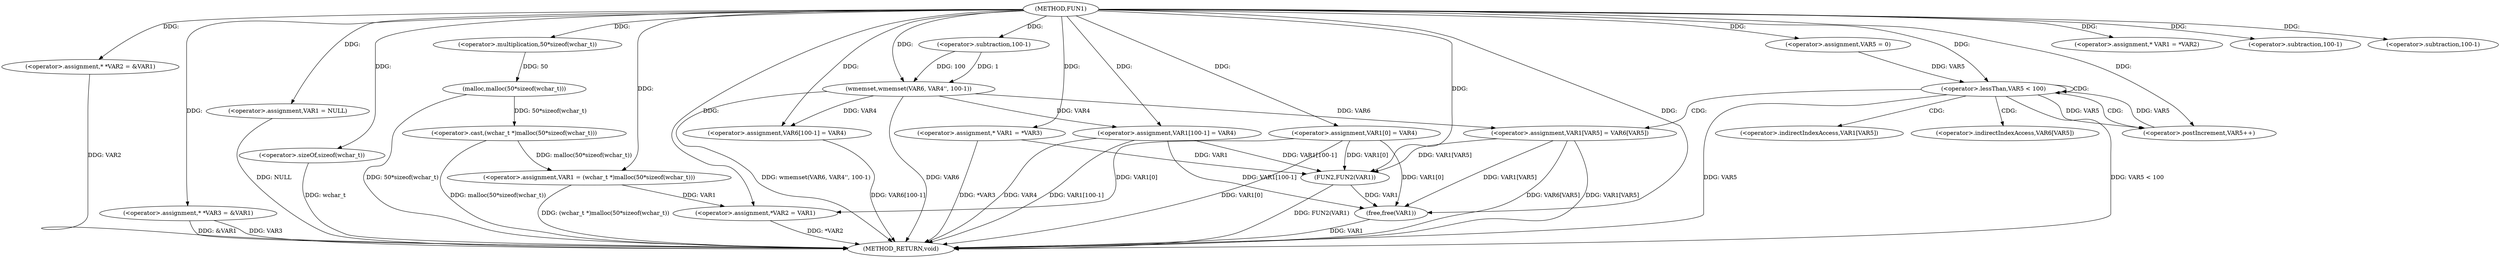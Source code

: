 digraph FUN1 {  
"1000100" [label = "(METHOD,FUN1)" ]
"1000190" [label = "(METHOD_RETURN,void)" ]
"1000104" [label = "(<operator>.assignment,* *VAR2 = &VAR1)" ]
"1000109" [label = "(<operator>.assignment,* *VAR3 = &VAR1)" ]
"1000113" [label = "(<operator>.assignment,VAR1 = NULL)" ]
"1000118" [label = "(<operator>.assignment,* VAR1 = *VAR2)" ]
"1000122" [label = "(<operator>.assignment,VAR1 = (wchar_t *)malloc(50*sizeof(wchar_t)))" ]
"1000124" [label = "(<operator>.cast,(wchar_t *)malloc(50*sizeof(wchar_t)))" ]
"1000126" [label = "(malloc,malloc(50*sizeof(wchar_t)))" ]
"1000127" [label = "(<operator>.multiplication,50*sizeof(wchar_t))" ]
"1000129" [label = "(<operator>.sizeOf,sizeof(wchar_t))" ]
"1000131" [label = "(<operator>.assignment,VAR1[0] = VAR4)" ]
"1000136" [label = "(<operator>.assignment,*VAR2 = VAR1)" ]
"1000142" [label = "(<operator>.assignment,* VAR1 = *VAR3)" ]
"1000149" [label = "(wmemset,wmemset(VAR6, VAR4'', 100-1))" ]
"1000152" [label = "(<operator>.subtraction,100-1)" ]
"1000155" [label = "(<operator>.assignment,VAR6[100-1] = VAR4)" ]
"1000158" [label = "(<operator>.subtraction,100-1)" ]
"1000163" [label = "(<operator>.assignment,VAR5 = 0)" ]
"1000166" [label = "(<operator>.lessThan,VAR5 < 100)" ]
"1000169" [label = "(<operator>.postIncrement,VAR5++)" ]
"1000172" [label = "(<operator>.assignment,VAR1[VAR5] = VAR6[VAR5])" ]
"1000179" [label = "(<operator>.assignment,VAR1[100-1] = VAR4)" ]
"1000182" [label = "(<operator>.subtraction,100-1)" ]
"1000186" [label = "(FUN2,FUN2(VAR1))" ]
"1000188" [label = "(free,free(VAR1))" ]
"1000173" [label = "(<operator>.indirectIndexAccess,VAR1[VAR5])" ]
"1000176" [label = "(<operator>.indirectIndexAccess,VAR6[VAR5])" ]
  "1000179" -> "1000190"  [ label = "DDG: VAR4"] 
  "1000104" -> "1000190"  [ label = "DDG: VAR2"] 
  "1000188" -> "1000190"  [ label = "DDG: VAR1"] 
  "1000131" -> "1000190"  [ label = "DDG: VAR1[0]"] 
  "1000166" -> "1000190"  [ label = "DDG: VAR5 < 100"] 
  "1000126" -> "1000190"  [ label = "DDG: 50*sizeof(wchar_t)"] 
  "1000149" -> "1000190"  [ label = "DDG: VAR6"] 
  "1000155" -> "1000190"  [ label = "DDG: VAR6[100-1]"] 
  "1000109" -> "1000190"  [ label = "DDG: &VAR1"] 
  "1000129" -> "1000190"  [ label = "DDG: wchar_t"] 
  "1000186" -> "1000190"  [ label = "DDG: FUN2(VAR1)"] 
  "1000124" -> "1000190"  [ label = "DDG: malloc(50*sizeof(wchar_t))"] 
  "1000142" -> "1000190"  [ label = "DDG: *VAR3"] 
  "1000166" -> "1000190"  [ label = "DDG: VAR5"] 
  "1000113" -> "1000190"  [ label = "DDG: NULL"] 
  "1000179" -> "1000190"  [ label = "DDG: VAR1[100-1]"] 
  "1000149" -> "1000190"  [ label = "DDG: wmemset(VAR6, VAR4'', 100-1)"] 
  "1000172" -> "1000190"  [ label = "DDG: VAR6[VAR5]"] 
  "1000109" -> "1000190"  [ label = "DDG: VAR3"] 
  "1000172" -> "1000190"  [ label = "DDG: VAR1[VAR5]"] 
  "1000136" -> "1000190"  [ label = "DDG: *VAR2"] 
  "1000122" -> "1000190"  [ label = "DDG: (wchar_t *)malloc(50*sizeof(wchar_t))"] 
  "1000100" -> "1000104"  [ label = "DDG: "] 
  "1000100" -> "1000109"  [ label = "DDG: "] 
  "1000100" -> "1000113"  [ label = "DDG: "] 
  "1000100" -> "1000118"  [ label = "DDG: "] 
  "1000124" -> "1000122"  [ label = "DDG: malloc(50*sizeof(wchar_t))"] 
  "1000100" -> "1000122"  [ label = "DDG: "] 
  "1000126" -> "1000124"  [ label = "DDG: 50*sizeof(wchar_t)"] 
  "1000127" -> "1000126"  [ label = "DDG: 50"] 
  "1000100" -> "1000127"  [ label = "DDG: "] 
  "1000100" -> "1000129"  [ label = "DDG: "] 
  "1000100" -> "1000131"  [ label = "DDG: "] 
  "1000122" -> "1000136"  [ label = "DDG: VAR1"] 
  "1000131" -> "1000136"  [ label = "DDG: VAR1[0]"] 
  "1000100" -> "1000136"  [ label = "DDG: "] 
  "1000100" -> "1000142"  [ label = "DDG: "] 
  "1000100" -> "1000149"  [ label = "DDG: "] 
  "1000152" -> "1000149"  [ label = "DDG: 100"] 
  "1000152" -> "1000149"  [ label = "DDG: 1"] 
  "1000100" -> "1000152"  [ label = "DDG: "] 
  "1000149" -> "1000155"  [ label = "DDG: VAR4"] 
  "1000100" -> "1000155"  [ label = "DDG: "] 
  "1000100" -> "1000158"  [ label = "DDG: "] 
  "1000100" -> "1000163"  [ label = "DDG: "] 
  "1000163" -> "1000166"  [ label = "DDG: VAR5"] 
  "1000169" -> "1000166"  [ label = "DDG: VAR5"] 
  "1000100" -> "1000166"  [ label = "DDG: "] 
  "1000166" -> "1000169"  [ label = "DDG: VAR5"] 
  "1000100" -> "1000169"  [ label = "DDG: "] 
  "1000149" -> "1000172"  [ label = "DDG: VAR6"] 
  "1000100" -> "1000179"  [ label = "DDG: "] 
  "1000149" -> "1000179"  [ label = "DDG: VAR4"] 
  "1000100" -> "1000182"  [ label = "DDG: "] 
  "1000131" -> "1000186"  [ label = "DDG: VAR1[0]"] 
  "1000179" -> "1000186"  [ label = "DDG: VAR1[100-1]"] 
  "1000172" -> "1000186"  [ label = "DDG: VAR1[VAR5]"] 
  "1000142" -> "1000186"  [ label = "DDG: VAR1"] 
  "1000100" -> "1000186"  [ label = "DDG: "] 
  "1000186" -> "1000188"  [ label = "DDG: VAR1"] 
  "1000131" -> "1000188"  [ label = "DDG: VAR1[0]"] 
  "1000179" -> "1000188"  [ label = "DDG: VAR1[100-1]"] 
  "1000172" -> "1000188"  [ label = "DDG: VAR1[VAR5]"] 
  "1000100" -> "1000188"  [ label = "DDG: "] 
  "1000166" -> "1000166"  [ label = "CDG: "] 
  "1000166" -> "1000176"  [ label = "CDG: "] 
  "1000166" -> "1000172"  [ label = "CDG: "] 
  "1000166" -> "1000173"  [ label = "CDG: "] 
  "1000166" -> "1000169"  [ label = "CDG: "] 
}

